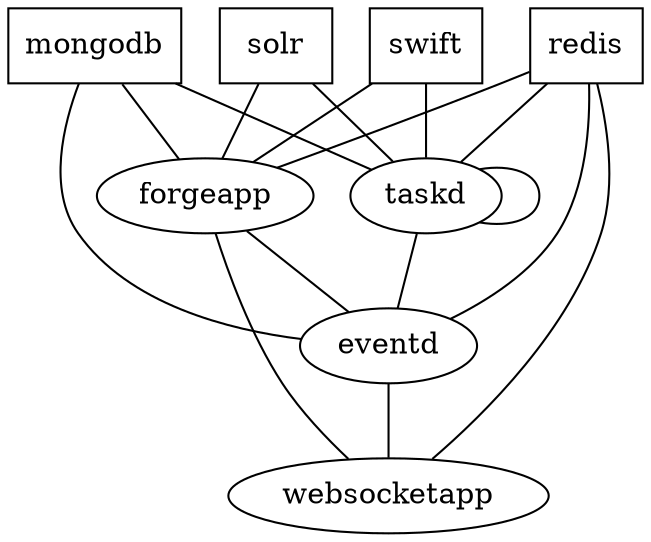 graph component_services {
    rankdir=BT;
    node [
        shape=box
    ] {
        mongodb,
        redis,
        solr,
        swift
    }
    node [
        shape=oval
    ]

    forgeapp -- {
        mongodb,
        redis,
        solr,
        swift
    };
    taskd -- {
        mongodb,
        redis,
        solr,
        taskd,
        swift
    };
    eventd -- {
        mongodb,
        redis,
        forgeapp,
        taskd
    };
    websocketapp -- {
        redis,
        eventd,
        forgeapp
    };
}
